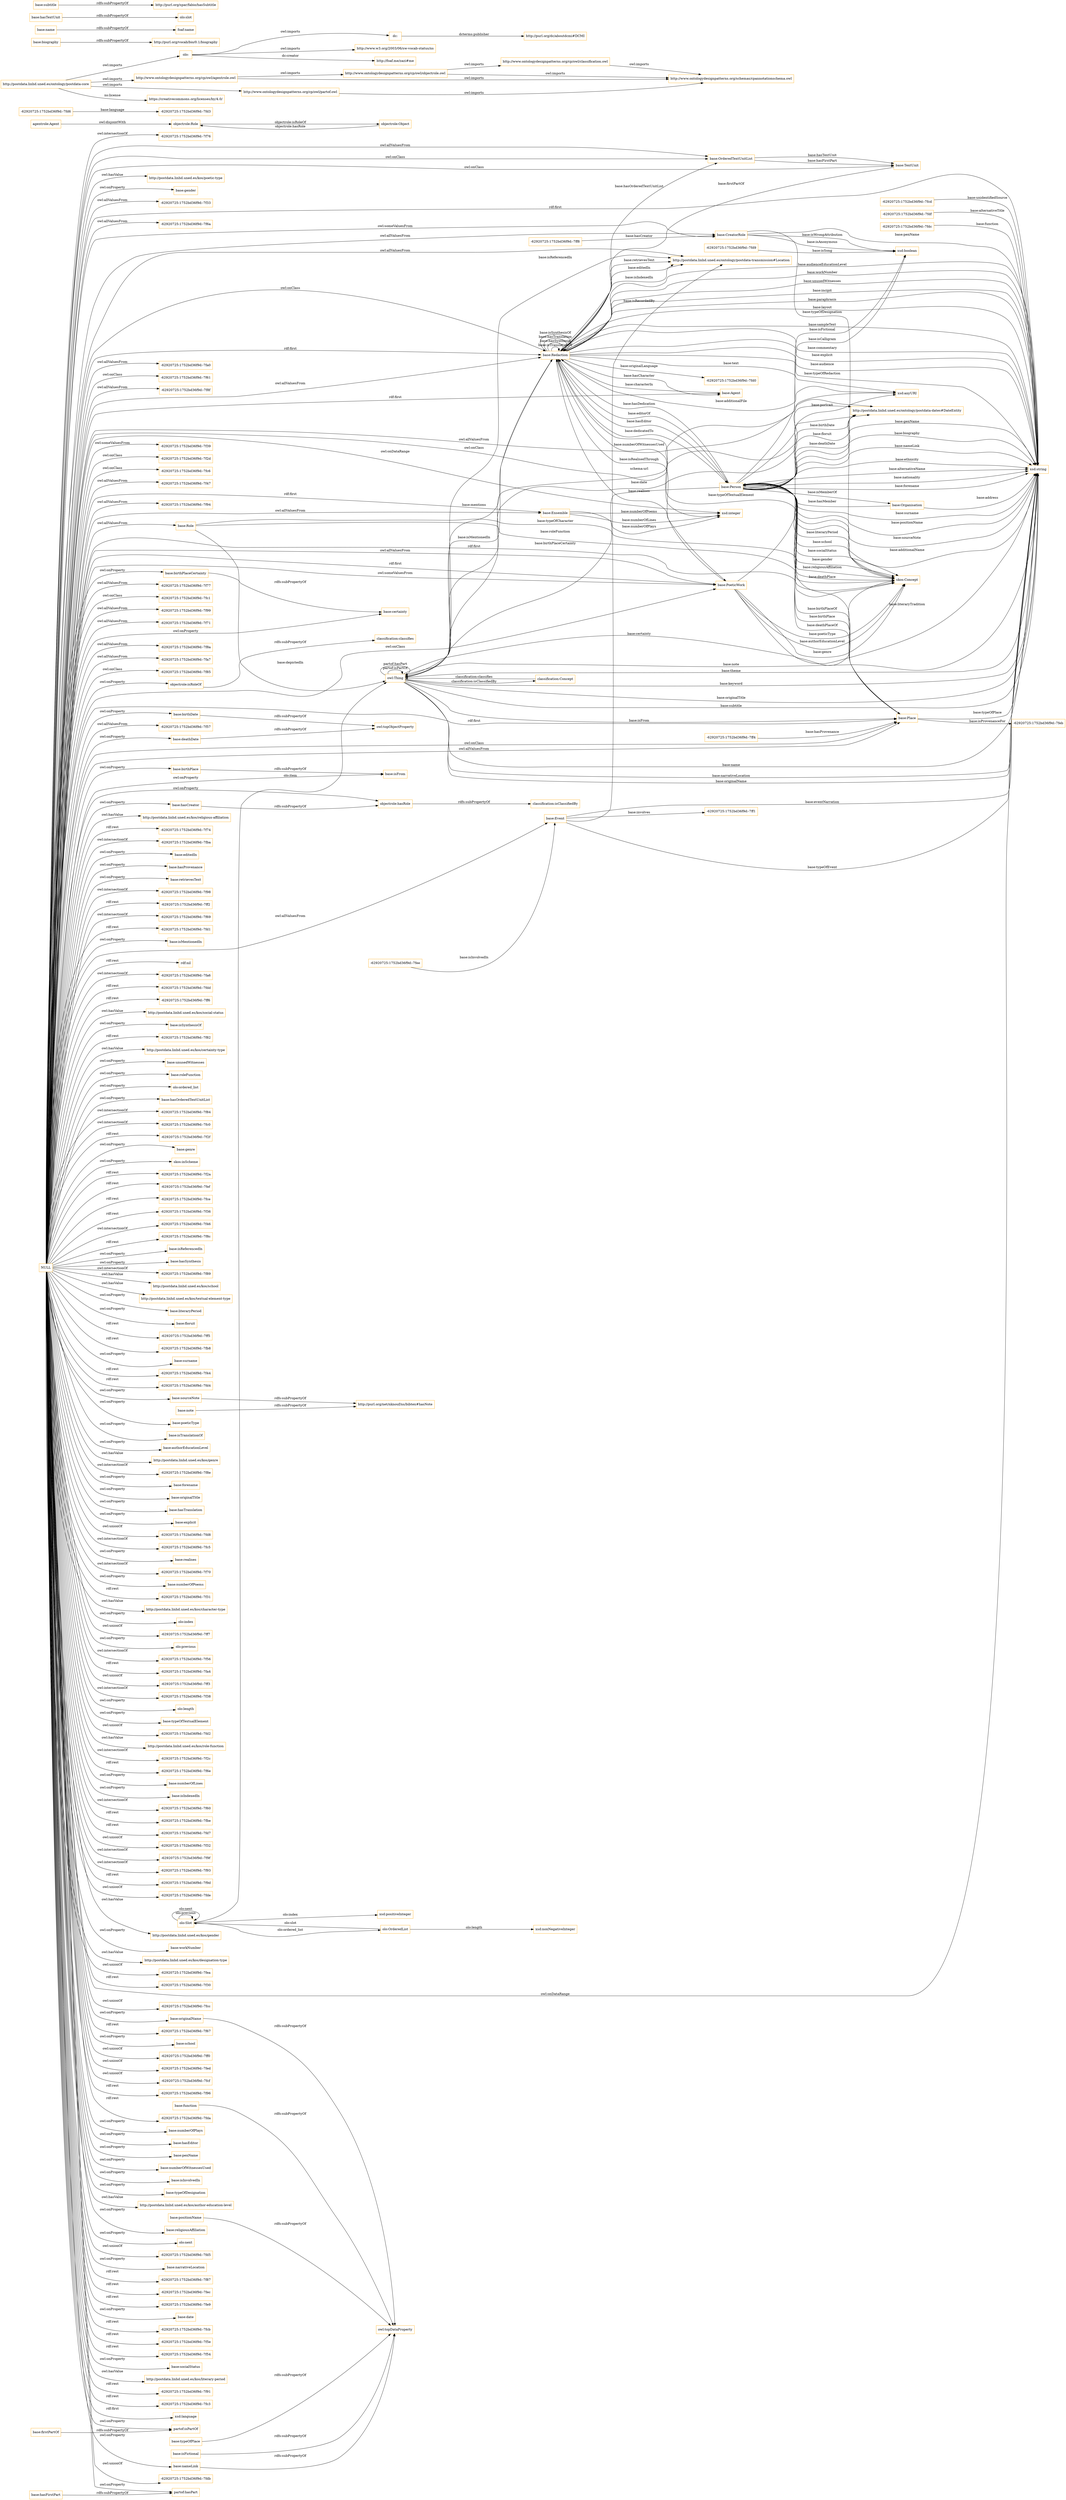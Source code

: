 digraph ar2dtool_diagram { 
rankdir=LR;
size="1501"
node [shape = rectangle, color="orange"]; "-62920725:1752bd36f9d:-7f33" "base:Role" "-62920725:1752bd36f9d:-7f6a" "base:OrderedTextUnitList" "-62920725:1752bd36f9d:-7feb" "agentrole:Agent" "base:Agent" "base:CreatorRole" "base:Person" "-62920725:1752bd36f9d:-7fa0" "base:Organisation" "-62920725:1752bd36f9d:-7fd6" "-62920725:1752bd36f9d:-7fd9" "-62920725:1752bd36f9d:-7fcd" "-62920725:1752bd36f9d:-7f61" "-62920725:1752bd36f9d:-7f8f" "base:Redaction" "base:Ensemble" "-62920725:1752bd36f9d:-7f39" "-62920725:1752bd36f9d:-7f2d" "-62920725:1752bd36f9d:-7fc6" "-62920725:1752bd36f9d:-7f47" "-62920725:1752bd36f9d:-7ff4" "base:TextUnit" "-62920725:1752bd36f9d:-7f94" "skos:Concept" "http://postdata.linhd.uned.es/ontology/postdata-dates#DateEntity" "base:Place" "-62920725:1752bd36f9d:-7fdf" "base:Event" "-62920725:1752bd36f9d:-7f77" "-62920725:1752bd36f9d:-7ff1" "-62920725:1752bd36f9d:-7fc1" "-62920725:1752bd36f9d:-7f99" "-62920725:1752bd36f9d:-7fee" "-62920725:1752bd36f9d:-7ff8" "-62920725:1752bd36f9d:-7f71" "http://postdata.linhd.uned.es/ontology/postdata-transmission#Location" "-62920725:1752bd36f9d:-7f8a" "-62920725:1752bd36f9d:-7fa7" "-62920725:1752bd36f9d:-7f85" "base:PoeticWork" "-62920725:1752bd36f9d:-7f57" "-62920725:1752bd36f9d:-7fdc" "owl:Thing" "objectrole:Role" "objectrole:Object" "olo:Slot" "olo:OrderedList" "classification:Concept" ; /*classes style*/
	"base:deathDate" -> "owl:topObjectProperty" [ label = "rdfs:subPropertyOf" ];
	"http://www.ontologydesignpatterns.org/cp/owl/objectrole.owl" -> "http://www.ontologydesignpatterns.org/cp/owl/classification.owl" [ label = "owl:imports" ];
	"http://www.ontologydesignpatterns.org/cp/owl/objectrole.owl" -> "http://www.ontologydesignpatterns.org/schemas/cpannotationschema.owl" [ label = "owl:imports" ];
	"http://www.ontologydesignpatterns.org/cp/owl/classification.owl" -> "http://www.ontologydesignpatterns.org/schemas/cpannotationschema.owl" [ label = "owl:imports" ];
	"base:firstPartOf" -> "partof:isPartOf" [ label = "rdfs:subPropertyOf" ];
	"agentrole:Agent" -> "objectrole:Role" [ label = "owl:disjointWith" ];
	"dc:" -> "http://purl.org/dc/aboutdcmi#DCMI" [ label = "dcterms:publisher" ];
	"olo:" -> "http://www.w3.org/2003/06/sw-vocab-status/ns" [ label = "owl:imports" ];
	"olo:" -> "dc:" [ label = "owl:imports" ];
	"olo:" -> "http://foaf.me/zazi#me" [ label = "dc:creator" ];
	"base:birthPlaceCertainty" -> "base:certainty" [ label = "rdfs:subPropertyOf" ];
	"base:biography" -> "http://purl.org/vocab/bio/0.1/biography" [ label = "rdfs:subPropertyOf" ];
	"objectrole:isRoleOf" -> "classification:classifies" [ label = "rdfs:subPropertyOf" ];
	"base:nameLink" -> "owl:topDataProperty" [ label = "rdfs:subPropertyOf" ];
	"base:sourceNote" -> "http://purl.org/net/nknouf/ns/bibtex#hasNote" [ label = "rdfs:subPropertyOf" ];
	"base:name" -> "foaf:name" [ label = "rdfs:subPropertyOf" ];
	"base:hasTextUnit" -> "olo:slot" [ label = "rdfs:subPropertyOf" ];
	"NULL" -> "base:birthPlace" [ label = "owl:onProperty" ];
	"NULL" -> "http://postdata.linhd.uned.es/kos/religious-affiliation" [ label = "owl:hasValue" ];
	"NULL" -> "-62920725:1752bd36f9d:-7f74" [ label = "rdf:rest" ];
	"NULL" -> "base:PoeticWork" [ label = "owl:allValuesFrom" ];
	"NULL" -> "base:CreatorRole" [ label = "owl:someValuesFrom" ];
	"NULL" -> "-62920725:1752bd36f9d:-7f71" [ label = "owl:allValuesFrom" ];
	"NULL" -> "-62920725:1752bd36f9d:-7fba" [ label = "owl:intersectionOf" ];
	"NULL" -> "base:editedIn" [ label = "owl:onProperty" ];
	"NULL" -> "base:Place" [ label = "rdf:first" ];
	"NULL" -> "base:hasProvenance" [ label = "owl:onProperty" ];
	"NULL" -> "base:retrievesText" [ label = "owl:onProperty" ];
	"NULL" -> "-62920725:1752bd36f9d:-7f98" [ label = "owl:intersectionOf" ];
	"NULL" -> "-62920725:1752bd36f9d:-7ff2" [ label = "rdf:rest" ];
	"NULL" -> "-62920725:1752bd36f9d:-7f69" [ label = "owl:intersectionOf" ];
	"NULL" -> "-62920725:1752bd36f9d:-7fd1" [ label = "rdf:rest" ];
	"NULL" -> "base:PoeticWork" [ label = "rdf:first" ];
	"NULL" -> "-62920725:1752bd36f9d:-7f8a" [ label = "owl:allValuesFrom" ];
	"NULL" -> "base:isMentionedIn" [ label = "owl:onProperty" ];
	"NULL" -> "base:birthDate" [ label = "owl:onProperty" ];
	"NULL" -> "rdf:nil" [ label = "rdf:rest" ];
	"NULL" -> "-62920725:1752bd36f9d:-7fa6" [ label = "owl:intersectionOf" ];
	"NULL" -> "-62920725:1752bd36f9d:-7fdd" [ label = "rdf:rest" ];
	"NULL" -> "-62920725:1752bd36f9d:-7ff6" [ label = "rdf:rest" ];
	"NULL" -> "http://postdata.linhd.uned.es/kos/social-status" [ label = "owl:hasValue" ];
	"NULL" -> "base:isSynthesisOf" [ label = "owl:onProperty" ];
	"NULL" -> "base:birthPlaceCertainty" [ label = "owl:onProperty" ];
	"NULL" -> "-62920725:1752bd36f9d:-7f82" [ label = "rdf:rest" ];
	"NULL" -> "-62920725:1752bd36f9d:-7f77" [ label = "owl:allValuesFrom" ];
	"NULL" -> "http://postdata.linhd.uned.es/kos/certainty-type" [ label = "owl:hasValue" ];
	"NULL" -> "base:unusedWitnesses" [ label = "owl:onProperty" ];
	"NULL" -> "objectrole:isRoleOf" [ label = "owl:onProperty" ];
	"NULL" -> "base:roleFunction" [ label = "owl:onProperty" ];
	"NULL" -> "partof:isPartOf" [ label = "owl:onProperty" ];
	"NULL" -> "olo:ordered_list" [ label = "owl:onProperty" ];
	"NULL" -> "base:hasOrderedTextUnitList" [ label = "owl:onProperty" ];
	"NULL" -> "-62920725:1752bd36f9d:-7f84" [ label = "owl:intersectionOf" ];
	"NULL" -> "-62920725:1752bd36f9d:-7fc0" [ label = "owl:intersectionOf" ];
	"NULL" -> "-62920725:1752bd36f9d:-7f94" [ label = "owl:allValuesFrom" ];
	"NULL" -> "base:Role" [ label = "owl:allValuesFrom" ];
	"NULL" -> "-62920725:1752bd36f9d:-7f2f" [ label = "rdf:rest" ];
	"NULL" -> "base:genre" [ label = "owl:onProperty" ];
	"NULL" -> "skos:inScheme" [ label = "owl:onProperty" ];
	"NULL" -> "base:OrderedTextUnitList" [ label = "owl:allValuesFrom" ];
	"NULL" -> "-62920725:1752bd36f9d:-7f2a" [ label = "rdf:rest" ];
	"NULL" -> "-62920725:1752bd36f9d:-7fef" [ label = "rdf:rest" ];
	"NULL" -> "base:CreatorRole" [ label = "owl:allValuesFrom" ];
	"NULL" -> "-62920725:1752bd36f9d:-7fce" [ label = "rdf:rest" ];
	"NULL" -> "http://postdata.linhd.uned.es/ontology/postdata-dates#DateEntity" [ label = "owl:onClass" ];
	"NULL" -> "base:Ensemble" [ label = "owl:allValuesFrom" ];
	"NULL" -> "-62920725:1752bd36f9d:-7f33" [ label = "owl:allValuesFrom" ];
	"NULL" -> "-62920725:1752bd36f9d:-7f2d" [ label = "owl:onClass" ];
	"NULL" -> "-62920725:1752bd36f9d:-7f36" [ label = "rdf:rest" ];
	"NULL" -> "-62920725:1752bd36f9d:-7f46" [ label = "owl:intersectionOf" ];
	"NULL" -> "-62920725:1752bd36f9d:-7f8c" [ label = "rdf:rest" ];
	"NULL" -> "-62920725:1752bd36f9d:-7fa7" [ label = "owl:allValuesFrom" ];
	"NULL" -> "base:isReferencedIn" [ label = "owl:onProperty" ];
	"NULL" -> "base:hasSynthesis" [ label = "owl:onProperty" ];
	"NULL" -> "-62920725:1752bd36f9d:-7f89" [ label = "owl:intersectionOf" ];
	"NULL" -> "base:Agent" [ label = "rdf:first" ];
	"NULL" -> "http://postdata.linhd.uned.es/kos/school" [ label = "owl:hasValue" ];
	"NULL" -> "skos:Concept" [ label = "rdf:first" ];
	"NULL" -> "http://postdata.linhd.uned.es/kos/textual-element-type" [ label = "owl:hasValue" ];
	"NULL" -> "base:literaryPeriod" [ label = "owl:onProperty" ];
	"NULL" -> "-62920725:1752bd36f9d:-7f57" [ label = "owl:allValuesFrom" ];
	"NULL" -> "base:floruit" [ label = "owl:onProperty" ];
	"NULL" -> "-62920725:1752bd36f9d:-7ff5" [ label = "rdf:rest" ];
	"NULL" -> "-62920725:1752bd36f9d:-7fb8" [ label = "rdf:rest" ];
	"NULL" -> "base:surname" [ label = "owl:onProperty" ];
	"NULL" -> "-62920725:1752bd36f9d:-7f44" [ label = "rdf:rest" ];
	"NULL" -> "-62920725:1752bd36f9d:-7fd4" [ label = "rdf:rest" ];
	"NULL" -> "xsd:string" [ label = "owl:onDataRange" ];
	"NULL" -> "base:poeticType" [ label = "owl:onProperty" ];
	"NULL" -> "base:isTranslationOf" [ label = "owl:onProperty" ];
	"NULL" -> "base:authorEducationLevel" [ label = "owl:onProperty" ];
	"NULL" -> "http://postdata.linhd.uned.es/kos/genre" [ label = "owl:hasValue" ];
	"NULL" -> "-62920725:1752bd36f9d:-7f8e" [ label = "owl:intersectionOf" ];
	"NULL" -> "base:forename" [ label = "owl:onProperty" ];
	"NULL" -> "base:originalTitle" [ label = "owl:onProperty" ];
	"NULL" -> "base:hasTranslation" [ label = "owl:onProperty" ];
	"NULL" -> "base:Redaction" [ label = "owl:allValuesFrom" ];
	"NULL" -> "-62920725:1752bd36f9d:-7f8f" [ label = "owl:allValuesFrom" ];
	"NULL" -> "base:explicit" [ label = "owl:onProperty" ];
	"NULL" -> "-62920725:1752bd36f9d:-7fd8" [ label = "owl:unionOf" ];
	"NULL" -> "-62920725:1752bd36f9d:-7fc5" [ label = "owl:intersectionOf" ];
	"NULL" -> "base:realises" [ label = "owl:onProperty" ];
	"NULL" -> "-62920725:1752bd36f9d:-7f70" [ label = "owl:intersectionOf" ];
	"NULL" -> "base:numberOfPoems" [ label = "owl:onProperty" ];
	"NULL" -> "base:PoeticWork" [ label = "owl:someValuesFrom" ];
	"NULL" -> "-62920725:1752bd36f9d:-7f31" [ label = "rdf:rest" ];
	"NULL" -> "http://postdata.linhd.uned.es/kos/character-type" [ label = "owl:hasValue" ];
	"NULL" -> "-62920725:1752bd36f9d:-7fc1" [ label = "owl:onClass" ];
	"NULL" -> "olo:index" [ label = "owl:onProperty" ];
	"NULL" -> "-62920725:1752bd36f9d:-7ff7" [ label = "owl:unionOf" ];
	"NULL" -> "olo:previous" [ label = "owl:onProperty" ];
	"NULL" -> "-62920725:1752bd36f9d:-7f56" [ label = "owl:intersectionOf" ];
	"NULL" -> "-62920725:1752bd36f9d:-7fa4" [ label = "rdf:rest" ];
	"NULL" -> "-62920725:1752bd36f9d:-7ff3" [ label = "owl:unionOf" ];
	"NULL" -> "base:PoeticWork" [ label = "owl:onClass" ];
	"NULL" -> "xsd:string" [ label = "rdf:first" ];
	"NULL" -> "-62920725:1752bd36f9d:-7f38" [ label = "owl:intersectionOf" ];
	"NULL" -> "olo:length" [ label = "owl:onProperty" ];
	"NULL" -> "base:typeOfTextualElement" [ label = "owl:onProperty" ];
	"NULL" -> "-62920725:1752bd36f9d:-7fd2" [ label = "owl:unionOf" ];
	"NULL" -> "http://postdata.linhd.uned.es/kos/role-function" [ label = "owl:hasValue" ];
	"NULL" -> "-62920725:1752bd36f9d:-7f2c" [ label = "owl:intersectionOf" ];
	"NULL" -> "-62920725:1752bd36f9d:-7f6e" [ label = "rdf:rest" ];
	"NULL" -> "base:numberOfLines" [ label = "owl:onProperty" ];
	"NULL" -> "base:isIndexedIn" [ label = "owl:onProperty" ];
	"NULL" -> "-62920725:1752bd36f9d:-7f60" [ label = "owl:intersectionOf" ];
	"NULL" -> "-62920725:1752bd36f9d:-7fbe" [ label = "rdf:rest" ];
	"NULL" -> "-62920725:1752bd36f9d:-7fd7" [ label = "rdf:rest" ];
	"NULL" -> "-62920725:1752bd36f9d:-7f39" [ label = "owl:someValuesFrom" ];
	"NULL" -> "-62920725:1752bd36f9d:-7f32" [ label = "owl:unionOf" ];
	"NULL" -> "-62920725:1752bd36f9d:-7f9f" [ label = "owl:intersectionOf" ];
	"NULL" -> "-62920725:1752bd36f9d:-7f93" [ label = "owl:intersectionOf" ];
	"NULL" -> "-62920725:1752bd36f9d:-7f9d" [ label = "rdf:rest" ];
	"NULL" -> "-62920725:1752bd36f9d:-7fde" [ label = "owl:unionOf" ];
	"NULL" -> "http://postdata.linhd.uned.es/kos/gender" [ label = "owl:hasValue" ];
	"NULL" -> "base:workNumber" [ label = "owl:onProperty" ];
	"NULL" -> "base:hasCreator" [ label = "owl:onProperty" ];
	"NULL" -> "http://postdata.linhd.uned.es/kos/designation-type" [ label = "owl:hasValue" ];
	"NULL" -> "-62920725:1752bd36f9d:-7fea" [ label = "owl:unionOf" ];
	"NULL" -> "-62920725:1752bd36f9d:-7fa0" [ label = "owl:allValuesFrom" ];
	"NULL" -> "-62920725:1752bd36f9d:-7f85" [ label = "owl:onClass" ];
	"NULL" -> "base:deathDate" [ label = "owl:onProperty" ];
	"NULL" -> "-62920725:1752bd36f9d:-7f30" [ label = "rdf:rest" ];
	"NULL" -> "-62920725:1752bd36f9d:-7fcc" [ label = "owl:unionOf" ];
	"NULL" -> "base:isFrom" [ label = "owl:onProperty" ];
	"NULL" -> "-62920725:1752bd36f9d:-7f67" [ label = "rdf:rest" ];
	"NULL" -> "base:Redaction" [ label = "owl:onClass" ];
	"NULL" -> "base:school" [ label = "owl:onProperty" ];
	"NULL" -> "-62920725:1752bd36f9d:-7fc6" [ label = "owl:onClass" ];
	"NULL" -> "-62920725:1752bd36f9d:-7f6a" [ label = "owl:allValuesFrom" ];
	"NULL" -> "xsd:integer" [ label = "owl:onDataRange" ];
	"NULL" -> "-62920725:1752bd36f9d:-7ff0" [ label = "owl:unionOf" ];
	"NULL" -> "-62920725:1752bd36f9d:-7fed" [ label = "owl:unionOf" ];
	"NULL" -> "-62920725:1752bd36f9d:-7f99" [ label = "owl:allValuesFrom" ];
	"NULL" -> "-62920725:1752bd36f9d:-7f61" [ label = "owl:onClass" ];
	"NULL" -> "-62920725:1752bd36f9d:-7fcf" [ label = "owl:unionOf" ];
	"NULL" -> "-62920725:1752bd36f9d:-7f96" [ label = "rdf:rest" ];
	"NULL" -> "-62920725:1752bd36f9d:-7fda" [ label = "rdf:rest" ];
	"NULL" -> "objectrole:hasRole" [ label = "owl:onProperty" ];
	"NULL" -> "partof:hasPart" [ label = "owl:onProperty" ];
	"NULL" -> "base:Place" [ label = "owl:onClass" ];
	"NULL" -> "base:numberOfPlays" [ label = "owl:onProperty" ];
	"NULL" -> "base:hasEditor" [ label = "owl:onProperty" ];
	"NULL" -> "base:nameLink" [ label = "owl:onProperty" ];
	"NULL" -> "base:Ensemble" [ label = "rdf:first" ];
	"NULL" -> "base:penName" [ label = "owl:onProperty" ];
	"NULL" -> "base:numberOfWitnessesUsed" [ label = "owl:onProperty" ];
	"NULL" -> "base:isInvolvedIn" [ label = "owl:onProperty" ];
	"NULL" -> "base:typeOfDesignation" [ label = "owl:onProperty" ];
	"NULL" -> "http://postdata.linhd.uned.es/ontology/postdata-transmission#Location" [ label = "owl:allValuesFrom" ];
	"NULL" -> "base:Redaction" [ label = "rdf:first" ];
	"NULL" -> "http://postdata.linhd.uned.es/kos/author-education-level" [ label = "owl:hasValue" ];
	"NULL" -> "base:originalName" [ label = "owl:onProperty" ];
	"NULL" -> "base:religiousAffiliation" [ label = "owl:onProperty" ];
	"NULL" -> "olo:next" [ label = "owl:onProperty" ];
	"NULL" -> "-62920725:1752bd36f9d:-7fd5" [ label = "owl:unionOf" ];
	"NULL" -> "base:sourceNote" [ label = "owl:onProperty" ];
	"NULL" -> "base:narrativeLocation" [ label = "owl:onProperty" ];
	"NULL" -> "-62920725:1752bd36f9d:-7f87" [ label = "rdf:rest" ];
	"NULL" -> "-62920725:1752bd36f9d:-7f47" [ label = "owl:allValuesFrom" ];
	"NULL" -> "-62920725:1752bd36f9d:-7fec" [ label = "rdf:rest" ];
	"NULL" -> "-62920725:1752bd36f9d:-7fe9" [ label = "rdf:rest" ];
	"NULL" -> "base:certainty" [ label = "owl:onProperty" ];
	"NULL" -> "base:date" [ label = "owl:onProperty" ];
	"NULL" -> "-62920725:1752bd36f9d:-7fcb" [ label = "rdf:rest" ];
	"NULL" -> "-62920725:1752bd36f9d:-7f5e" [ label = "rdf:rest" ];
	"NULL" -> "-62920725:1752bd36f9d:-7f54" [ label = "rdf:rest" ];
	"NULL" -> "base:TextUnit" [ label = "owl:onClass" ];
	"NULL" -> "base:Place" [ label = "owl:allValuesFrom" ];
	"NULL" -> "base:socialStatus" [ label = "owl:onProperty" ];
	"NULL" -> "http://postdata.linhd.uned.es/kos/literary-period" [ label = "owl:hasValue" ];
	"NULL" -> "http://postdata.linhd.uned.es/ontology/postdata-dates#DateEntity" [ label = "owl:allValuesFrom" ];
	"NULL" -> "-62920725:1752bd36f9d:-7f91" [ label = "rdf:rest" ];
	"NULL" -> "-62920725:1752bd36f9d:-7fc3" [ label = "rdf:rest" ];
	"NULL" -> "xsd:language" [ label = "rdf:first" ];
	"NULL" -> "-62920725:1752bd36f9d:-7fdb" [ label = "owl:unionOf" ];
	"NULL" -> "-62920725:1752bd36f9d:-7f76" [ label = "owl:intersectionOf" ];
	"NULL" -> "http://postdata.linhd.uned.es/kos/poetic-type" [ label = "owl:hasValue" ];
	"NULL" -> "base:gender" [ label = "owl:onProperty" ];
	"NULL" -> "base:OrderedTextUnitList" [ label = "owl:onClass" ];
	"NULL" -> "base:Event" [ label = "owl:allValuesFrom" ];
	"base:hasFirstPart" -> "partof:hasPart" [ label = "rdfs:subPropertyOf" ];
	"base:hasCreator" -> "objectrole:hasRole" [ label = "rdfs:subPropertyOf" ];
	"base:birthPlace" -> "base:isFrom" [ label = "rdfs:subPropertyOf" ];
	"http://www.ontologydesignpatterns.org/cp/owl/agentrole.owl" -> "http://www.ontologydesignpatterns.org/cp/owl/objectrole.owl" [ label = "owl:imports" ];
	"http://www.ontologydesignpatterns.org/cp/owl/agentrole.owl" -> "http://www.ontologydesignpatterns.org/schemas/cpannotationschema.owl" [ label = "owl:imports" ];
	"base:isFictional" -> "owl:topDataProperty" [ label = "rdfs:subPropertyOf" ];
	"base:subtitle" -> "http://purl.org/spar/fabio/hasSubtitle" [ label = "rdfs:subPropertyOf" ];
	"base:function" -> "owl:topDataProperty" [ label = "rdfs:subPropertyOf" ];
	"base:originalName" -> "owl:topDataProperty" [ label = "rdfs:subPropertyOf" ];
	"http://www.ontologydesignpatterns.org/cp/owl/partof.owl" -> "http://www.ontologydesignpatterns.org/schemas/cpannotationschema.owl" [ label = "owl:imports" ];
	"http://postdata.linhd.uned.es/ontology/postdata-core" -> "https://creativecommons.org/licenses/by/4.0/" [ label = "ns:license" ];
	"http://postdata.linhd.uned.es/ontology/postdata-core" -> "http://www.ontologydesignpatterns.org/cp/owl/partof.owl" [ label = "owl:imports" ];
	"http://postdata.linhd.uned.es/ontology/postdata-core" -> "http://www.ontologydesignpatterns.org/cp/owl/agentrole.owl" [ label = "owl:imports" ];
	"http://postdata.linhd.uned.es/ontology/postdata-core" -> "olo:" [ label = "owl:imports" ];
	"base:note" -> "http://purl.org/net/nknouf/ns/bibtex#hasNote" [ label = "rdfs:subPropertyOf" ];
	"base:birthDate" -> "owl:topObjectProperty" [ label = "rdfs:subPropertyOf" ];
	"base:positionName" -> "owl:topDataProperty" [ label = "rdfs:subPropertyOf" ];
	"objectrole:hasRole" -> "classification:isClassifiedBy" [ label = "rdfs:subPropertyOf" ];
	"base:typeOfPlace" -> "owl:topDataProperty" [ label = "rdfs:subPropertyOf" ];
	"base:Redaction" -> "owl:Thing" [ label = "base:mentions" ];
	"base:Person" -> "xsd:boolean" [ label = "base:isFictional" ];
	"owl:Thing" -> "xsd:string" [ label = "base:narrativeLocation" ];
	"base:CreatorRole" -> "xsd:string" [ label = "base:penName" ];
	"base:Person" -> "base:Place" [ label = "base:deathPlace" ];
	"base:Ensemble" -> "xsd:integer" [ label = "base:numberOfLines" ];
	"base:Redaction" -> "xsd:string" [ label = "base:audienceEducationLevel" ];
	"base:Event" -> "xsd:string" [ label = "base:eventNarration" ];
	"base:Redaction" -> "xsd:string" [ label = "base:workNumber" ];
	"owl:Thing" -> "xsd:string" [ label = "base:originalName" ];
	"base:OrderedTextUnitList" -> "base:TextUnit" [ label = "base:hasTextUnit" ];
	"base:Redaction" -> "base:Person" [ label = "base:hasEditor" ];
	"olo:Slot" -> "olo:Slot" [ label = "olo:previous" ];
	"base:Redaction" -> "xsd:string" [ label = "base:unusedWitnesses" ];
	"base:Place" -> "base:Person" [ label = "base:deathPlaceOf" ];
	"base:Person" -> "http://postdata.linhd.uned.es/ontology/postdata-dates#DateEntity" [ label = "base:floruit" ];
	"base:Person" -> "xsd:string" [ label = "base:surname" ];
	"base:Person" -> "xsd:string" [ label = "base:positionName" ];
	"classification:Concept" -> "owl:Thing" [ label = "classification:classifies" ];
	"-62920725:1752bd36f9d:-7ff8" -> "base:CreatorRole" [ label = "base:hasCreator" ];
	"base:Redaction" -> "xsd:string" [ label = "base:paraphrasis" ];
	"base:Person" -> "base:Redaction" [ label = "base:hasDedication" ];
	"base:Event" -> "xsd:string" [ label = "base:typeOfEvent" ];
	"base:Person" -> "http://postdata.linhd.uned.es/ontology/postdata-dates#DateEntity" [ label = "base:deathDate" ];
	"base:Person" -> "base:Place" [ label = "base:birthPlace" ];
	"base:Event" -> "http://postdata.linhd.uned.es/ontology/postdata-transmission#Location" [ label = "base:isRecordedBy" ];
	"base:CreatorRole" -> "xsd:boolean" [ label = "base:isAnonymous" ];
	"base:Redaction" -> "base:Agent" [ label = "base:hasCharacter" ];
	"base:Redaction" -> "xsd:anyURI" [ label = "base:text" ];
	"base:Redaction" -> "xsd:anyURI" [ label = "base:additionalFile" ];
	"base:Person" -> "base:Organisation" [ label = "base:isMemberOf" ];
	"base:Redaction" -> "xsd:string" [ label = "base:layout" ];
	"base:PoeticWork" -> "xsd:boolean" [ label = "base:isCalligram" ];
	"olo:Slot" -> "olo:OrderedList" [ label = "olo:ordered_list" ];
	"base:Redaction" -> "http://postdata.linhd.uned.es/ontology/postdata-transmission#Location" [ label = "base:editedIn" ];
	"base:Redaction" -> "skos:Concept" [ label = "base:typeOfTextualElement" ];
	"olo:OrderedList" -> "xsd:nonNegativeInteger" [ label = "olo:length" ];
	"-62920725:1752bd36f9d:-7fee" -> "base:Event" [ label = "base:isInvolvedIn" ];
	"base:PoeticWork" -> "base:Redaction" [ label = "base:isRealisedThrough" ];
	"base:Redaction" -> "base:PoeticWork" [ label = "base:realises" ];
	"base:Person" -> "skos:Concept" [ label = "base:religiousAffiliation" ];
	"base:Person" -> "xsd:string" [ label = "base:sourceNote" ];
	"base:Redaction" -> "xsd:string" [ label = "base:sampleText" ];
	"base:Redaction" -> "xsd:string" [ label = "base:incipit" ];
	"base:Person" -> "http://postdata.linhd.uned.es/ontology/postdata-dates#DateEntity" [ label = "base:birthDate" ];
	"base:Person" -> "owl:Thing" [ label = "base:birthPlaceCertainty" ];
	"base:Person" -> "skos:Concept" [ label = "base:literaryPeriod" ];
	"base:Person" -> "xsd:string" [ label = "base:additionalName" ];
	"base:Person" -> "xsd:string" [ label = "base:genName" ];
	"base:Person" -> "base:Redaction" [ label = "base:editorOf" ];
	"base:CreatorRole" -> "skos:Concept" [ label = "base:typeOfDesignation" ];
	"base:Person" -> "xsd:string" [ label = "base:biography" ];
	"base:Redaction" -> "base:Redaction" [ label = "base:isTranslationOf" ];
	"owl:Thing" -> "skos:Concept" [ label = "base:certainty" ];
	"base:Redaction" -> "base:Redaction" [ label = "base:hasSynthesis" ];
	"olo:OrderedList" -> "olo:Slot" [ label = "olo:slot" ];
	"base:Person" -> "skos:Concept" [ label = "base:school" ];
	"olo:Slot" -> "olo:Slot" [ label = "olo:next" ];
	"owl:Thing" -> "xsd:anyURI" [ label = "schema:url" ];
	"owl:Thing" -> "http://postdata.linhd.uned.es/ontology/postdata-transmission#Location" [ label = "base:isReferencedIn" ];
	"base:PoeticWork" -> "xsd:string" [ label = "base:literaryTradition" ];
	"owl:Thing" -> "xsd:string" [ label = "base:note" ];
	"-62920725:1752bd36f9d:-7fcd" -> "xsd:string" [ label = "base:unidentifiedSource" ];
	"owl:Thing" -> "xsd:string" [ label = "base:theme" ];
	"base:Event" -> "-62920725:1752bd36f9d:-7ff1" [ label = "base:involves" ];
	"base:Role" -> "skos:Concept" [ label = "base:roleFunction" ];
	"base:PoeticWork" -> "skos:Concept" [ label = "base:poeticType" ];
	"olo:Slot" -> "owl:Thing" [ label = "olo:item" ];
	"base:Place" -> "xsd:string" [ label = "base:typeOfPlace" ];
	"-62920725:1752bd36f9d:-7fd9" -> "xsd:boolean" [ label = "base:isSong" ];
	"base:Person" -> "xsd:string" [ label = "base:nameLink" ];
	"base:Ensemble" -> "xsd:integer" [ label = "base:numberOfPlays" ];
	"base:Place" -> "base:Person" [ label = "base:birthPlaceOf" ];
	"base:Redaction" -> "http://postdata.linhd.uned.es/ontology/postdata-transmission#Location" [ label = "base:isIndexedIn" ];
	"base:Person" -> "xsd:string" [ label = "base:ethnicity" ];
	"owl:Thing" -> "xsd:string" [ label = "base:keyword" ];
	"base:Redaction" -> "xsd:string" [ label = "base:commentary" ];
	"base:Redaction" -> "base:OrderedTextUnitList" [ label = "base:hasOrderedTextUnitList" ];
	"owl:Thing" -> "xsd:string" [ label = "base:originalTitle" ];
	"base:Person" -> "skos:Concept" [ label = "base:socialStatus" ];
	"owl:Thing" -> "classification:Concept" [ label = "classification:isClassifiedBy" ];
	"owl:Thing" -> "owl:Thing" [ label = "partof:isPartOf" ];
	"olo:Slot" -> "xsd:positiveInteger" [ label = "olo:index" ];
	"-62920725:1752bd36f9d:-7fdc" -> "xsd:string" [ label = "base:function" ];
	"base:PoeticWork" -> "skos:Concept" [ label = "base:authorEducationLevel" ];
	"owl:Thing" -> "base:Place" [ label = "base:isFrom" ];
	"base:Redaction" -> "base:Redaction" [ label = "base:hasTranslation" ];
	"base:CreatorRole" -> "xsd:boolean" [ label = "base:isWrongAttribution" ];
	"owl:Thing" -> "http://postdata.linhd.uned.es/ontology/postdata-dates#DateEntity" [ label = "base:date" ];
	"base:TextUnit" -> "base:Redaction" [ label = "base:firstPartOf" ];
	"base:Person" -> "xsd:string" [ label = "base:alternativeName" ];
	"objectrole:Object" -> "objectrole:Role" [ label = "objectrole:hasRole" ];
	"-62920725:1752bd36f9d:-7ff4" -> "base:Place" [ label = "base:hasProvenance" ];
	"base:Person" -> "xsd:string" [ label = "base:nationality" ];
	"owl:Thing" -> "base:Redaction" [ label = "base:isMentionedIn" ];
	"base:OrderedTextUnitList" -> "base:TextUnit" [ label = "base:hasFirstPart" ];
	"base:Person" -> "xsd:anyURI" [ label = "base:portrait" ];
	"-62920725:1752bd36f9d:-7fdf" -> "xsd:string" [ label = "base:alternativeTitle" ];
	"base:Organisation" -> "xsd:string" [ label = "base:address" ];
	"base:Role" -> "skos:Concept" [ label = "base:typeOfCharacter" ];
	"base:Organisation" -> "base:Person" [ label = "base:hasMember" ];
	"base:Place" -> "-62920725:1752bd36f9d:-7feb" [ label = "base:isProvenanceFor" ];
	"base:Redaction" -> "xsd:string" [ label = "base:explicit" ];
	"owl:Thing" -> "xsd:string" [ label = "base:subtitle" ];
	"base:Redaction" -> "http://postdata.linhd.uned.es/ontology/postdata-transmission#Location" [ label = "base:retrievesText" ];
	"base:Person" -> "skos:Concept" [ label = "base:gender" ];
	"base:PoeticWork" -> "skos:Concept" [ label = "base:genre" ];
	"owl:Thing" -> "xsd:string" [ label = "base:name" ];
	"base:Redaction" -> "base:Person" [ label = "base:dedicatedTo" ];
	"base:Person" -> "xsd:string" [ label = "base:forename" ];
	"base:Redaction" -> "xsd:string" [ label = "base:audience" ];
	"base:Ensemble" -> "xsd:integer" [ label = "base:numberOfPoems" ];
	"base:Redaction" -> "xsd:string" [ label = "base:typeOfRedaction" ];
	"base:Redaction" -> "xsd:integer" [ label = "base:numberOfWitnessesUsed" ];
	"base:Redaction" -> "-62920725:1752bd36f9d:-7fd0" [ label = "base:originalLanguage" ];
	"owl:Thing" -> "owl:Thing" [ label = "partof:hasPart" ];
	"base:Role" -> "owl:Thing" [ label = "base:depictedIn" ];
	"base:Agent" -> "base:Redaction" [ label = "base:characterIn" ];
	"-62920725:1752bd36f9d:-7fd6" -> "-62920725:1752bd36f9d:-7fd3" [ label = "base:language" ];
	"objectrole:Role" -> "objectrole:Object" [ label = "objectrole:isRoleOf" ];
	"base:Redaction" -> "base:Redaction" [ label = "base:isSynthesisOf" ];

}
